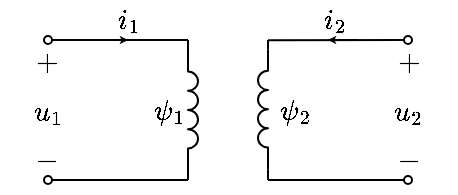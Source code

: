 <mxfile version="17.2.1" type="device"><diagram id="jmqlm0HhhZJh8vBKHFbi" name="第 1 页"><mxGraphModel dx="220" dy="274" grid="1" gridSize="5" guides="1" tooltips="1" connect="1" arrows="1" fold="1" page="1" pageScale="1" pageWidth="827" pageHeight="1169" math="1" shadow="0"><root><mxCell id="0"/><mxCell id="1" parent="0"/><mxCell id="ceOopV47RiM-hP3MH-ES-18" value="$$i_2$$" style="text;html=1;resizable=1;autosize=1;align=center;verticalAlign=middle;points=[];fillColor=none;strokeColor=none;rounded=0;fontSize=12;connectable=1;movable=1;rotatable=1;deletable=1;editable=1;" parent="1" vertex="1"><mxGeometry x="305" y="235" width="15" height="20" as="geometry"/></mxCell><mxCell id="ceOopV47RiM-hP3MH-ES-17" value="$$i_1$$" style="text;html=1;resizable=1;autosize=1;align=center;verticalAlign=middle;points=[];fillColor=none;strokeColor=none;rounded=0;fontSize=12;connectable=1;movable=1;rotatable=1;deletable=1;editable=1;" parent="1" vertex="1"><mxGeometry x="200" y="235" width="20" height="20" as="geometry"/></mxCell><mxCell id="ceOopV47RiM-hP3MH-ES-1" value="" style="pointerEvents=1;verticalLabelPosition=bottom;shadow=0;dashed=0;align=center;html=1;verticalAlign=top;shape=mxgraph.electrical.inductors.inductor_3;direction=south;deletable=1;fixDash=0;snapToPoint=0;comic=0;sketch=0;strokeWidth=1;" parent="1" vertex="1"><mxGeometry x="240" y="260" width="5" height="60" as="geometry"/></mxCell><mxCell id="ceOopV47RiM-hP3MH-ES-2" value="" style="endArrow=none;html=1;rounded=0;startArrow=oval;startFill=0;endSize=4;startSize=4;deletable=1;fixDash=0;snapToPoint=0;" parent="1" edge="1"><mxGeometry width="50" height="50" relative="1" as="geometry"><mxPoint x="170" y="255" as="sourcePoint"/><mxPoint x="240" y="255" as="targetPoint"/></mxGeometry></mxCell><mxCell id="ceOopV47RiM-hP3MH-ES-3" value="" style="endArrow=none;html=1;rounded=0;startArrow=oval;startFill=0;endSize=4;startSize=4;deletable=1;fixDash=0;snapToPoint=0;" parent="1" edge="1"><mxGeometry width="50" height="50" relative="1" as="geometry"><mxPoint x="170" y="325" as="sourcePoint"/><mxPoint x="240" y="325" as="targetPoint"/></mxGeometry></mxCell><mxCell id="ceOopV47RiM-hP3MH-ES-5" value="" style="pointerEvents=1;verticalLabelPosition=bottom;shadow=0;dashed=0;align=center;html=1;verticalAlign=top;shape=mxgraph.electrical.inductors.inductor_3;direction=north;deletable=1;fixDash=0;snapToPoint=0;" parent="1" vertex="1"><mxGeometry x="275" y="259.58" width="5" height="60" as="geometry"/></mxCell><mxCell id="ceOopV47RiM-hP3MH-ES-6" value="" style="endArrow=none;html=1;rounded=0;startArrow=oval;startFill=0;endSize=4;startSize=4;deletable=1;fixDash=0;snapToPoint=0;" parent="1" edge="1"><mxGeometry width="50" height="50" relative="1" as="geometry"><mxPoint x="350" y="255" as="sourcePoint"/><mxPoint x="280" y="255.08" as="targetPoint"/></mxGeometry></mxCell><mxCell id="ceOopV47RiM-hP3MH-ES-7" value="" style="endArrow=none;html=1;rounded=0;startArrow=oval;startFill=0;endSize=4;startSize=4;deletable=1;fixDash=0;snapToPoint=0;" parent="1" edge="1"><mxGeometry width="50" height="50" relative="1" as="geometry"><mxPoint x="350" y="325" as="sourcePoint"/><mxPoint x="280" y="325.0" as="targetPoint"/></mxGeometry></mxCell><mxCell id="ceOopV47RiM-hP3MH-ES-15" value="" style="endArrow=classic;html=1;rounded=0;fontSize=12;startSize=4;endSize=1;strokeWidth=1;jumpSize=6;" parent="1" edge="1"><mxGeometry width="50" height="50" relative="1" as="geometry"><mxPoint x="325" y="255" as="sourcePoint"/><mxPoint x="310" y="255" as="targetPoint"/></mxGeometry></mxCell><mxCell id="ceOopV47RiM-hP3MH-ES-16" value="" style="endArrow=classic;html=1;rounded=0;fontSize=12;startSize=4;endSize=1;strokeWidth=1;jumpSize=6;" parent="1" edge="1"><mxGeometry width="50" height="50" relative="1" as="geometry"><mxPoint x="195" y="255" as="sourcePoint"/><mxPoint x="210" y="255" as="targetPoint"/></mxGeometry></mxCell><mxCell id="ceOopV47RiM-hP3MH-ES-22" value="$$\psi_1$$" style="text;html=1;resizable=1;autosize=1;align=center;verticalAlign=middle;points=[];fillColor=none;strokeColor=none;rounded=0;fontSize=12;connectable=1;movable=1;rotatable=1;deletable=1;editable=1;" parent="1" vertex="1"><mxGeometry x="220" y="281" width="20" height="20" as="geometry"/></mxCell><mxCell id="ceOopV47RiM-hP3MH-ES-23" value="$$\psi_2$$" style="text;html=1;resizable=1;autosize=1;align=center;verticalAlign=middle;points=[];fillColor=none;strokeColor=none;rounded=0;fontSize=12;connectable=1;movable=1;rotatable=1;deletable=1;editable=1;" parent="1" vertex="1"><mxGeometry x="280" y="281" width="25" height="20" as="geometry"/></mxCell><mxCell id="kNUYPOdIA7jgCpdeB7Ez-5" value="" style="endArrow=none;html=1;rounded=0;entryX=1;entryY=1;entryDx=0;entryDy=0;entryPerimeter=0;" parent="1" target="ceOopV47RiM-hP3MH-ES-1" edge="1"><mxGeometry width="50" height="50" relative="1" as="geometry"><mxPoint x="240" y="325" as="sourcePoint"/><mxPoint x="240" y="350.0" as="targetPoint"/></mxGeometry></mxCell><mxCell id="kNUYPOdIA7jgCpdeB7Ez-8" value="$$+$$" style="text;html=1;resizable=1;autosize=1;align=center;verticalAlign=middle;points=[];fillColor=none;strokeColor=none;rounded=0;fontSize=12;movable=1;rotatable=1;deletable=1;editable=1;connectable=0;fixDash=0;snapToPoint=0;" parent="1" vertex="1"><mxGeometry x="157.5" y="256" width="22.5" height="20" as="geometry"/></mxCell><mxCell id="kNUYPOdIA7jgCpdeB7Ez-9" value="$$-$$" style="text;html=1;resizable=1;autosize=1;align=center;verticalAlign=middle;points=[];fillColor=none;strokeColor=none;rounded=0;fontSize=12;movable=1;rotatable=1;deletable=1;editable=1;connectable=0;fixDash=0;snapToPoint=0;" parent="1" vertex="1"><mxGeometry x="159.5" y="305" width="18.5" height="20" as="geometry"/></mxCell><mxCell id="kNUYPOdIA7jgCpdeB7Ez-10" value="$$u_1$$" style="text;html=1;resizable=1;autosize=1;align=center;verticalAlign=middle;points=[];fillColor=none;strokeColor=none;rounded=0;fontSize=12;movable=1;rotatable=1;deletable=1;editable=1;connectable=0;fixDash=0;snapToPoint=0;" parent="1" vertex="1"><mxGeometry x="160" y="281" width="20" height="20" as="geometry"/></mxCell><mxCell id="kNUYPOdIA7jgCpdeB7Ez-16" value="" style="endArrow=none;html=1;rounded=0;entryX=0;entryY=1;entryDx=0;entryDy=0;entryPerimeter=0;" parent="1" target="ceOopV47RiM-hP3MH-ES-5" edge="1"><mxGeometry width="50" height="50" relative="1" as="geometry"><mxPoint x="280" y="325" as="sourcePoint"/><mxPoint x="319.5" y="315.63" as="targetPoint"/></mxGeometry></mxCell><mxCell id="kNUYPOdIA7jgCpdeB7Ez-18" value="$$+$$" style="text;html=1;resizable=1;autosize=1;align=center;verticalAlign=middle;points=[];fillColor=none;strokeColor=none;rounded=0;fontSize=12;movable=1;rotatable=1;deletable=1;editable=1;connectable=0;fixDash=0;snapToPoint=0;" parent="1" vertex="1"><mxGeometry x="339" y="256" width="22.5" height="20" as="geometry"/></mxCell><mxCell id="kNUYPOdIA7jgCpdeB7Ez-19" value="$$-$$" style="text;html=1;resizable=1;autosize=1;align=center;verticalAlign=middle;points=[];fillColor=none;strokeColor=none;rounded=0;fontSize=12;movable=1;rotatable=1;deletable=1;editable=1;connectable=0;fixDash=0;snapToPoint=0;" parent="1" vertex="1"><mxGeometry x="341" y="305" width="18.5" height="20" as="geometry"/></mxCell><mxCell id="kNUYPOdIA7jgCpdeB7Ez-20" value="$$u_2$$" style="text;html=1;resizable=1;autosize=1;align=center;verticalAlign=middle;points=[];fillColor=none;strokeColor=none;rounded=0;fontSize=12;movable=1;rotatable=1;deletable=1;editable=1;connectable=0;fixDash=0;snapToPoint=0;" parent="1" vertex="1"><mxGeometry x="340.25" y="281" width="20" height="20" as="geometry"/></mxCell><mxCell id="_cvH2WDT4bLmhnJgCNMZ-1" value="" style="endArrow=none;html=1;rounded=0;" edge="1" parent="1"><mxGeometry width="50" height="50" relative="1" as="geometry"><mxPoint x="240" y="260" as="sourcePoint"/><mxPoint x="240" y="255" as="targetPoint"/></mxGeometry></mxCell><mxCell id="_cvH2WDT4bLmhnJgCNMZ-2" value="" style="endArrow=none;html=1;rounded=0;entryX=1;entryY=1;entryDx=0;entryDy=0;entryPerimeter=0;" edge="1" parent="1" target="ceOopV47RiM-hP3MH-ES-5"><mxGeometry width="50" height="50" relative="1" as="geometry"><mxPoint x="280" y="255" as="sourcePoint"/><mxPoint x="300" y="210" as="targetPoint"/></mxGeometry></mxCell></root></mxGraphModel></diagram></mxfile>